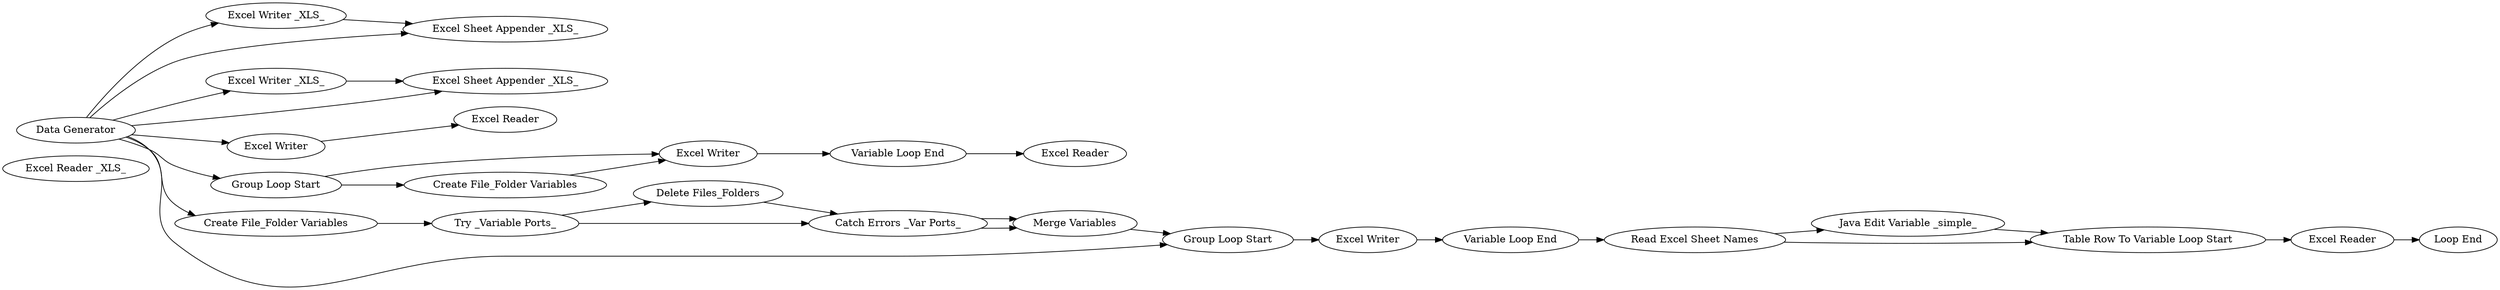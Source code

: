 digraph {
	1 [label="Excel Reader _XLS_"]
	2 [label="Data Generator"]
	3 [label="Excel Writer _XLS_"]
	4 [label="Excel Sheet Appender _XLS_"]
	5 [label="Excel Writer _XLS_"]
	6 [label="Excel Sheet Appender _XLS_"]
	7 [label="Excel Writer"]
	8 [label="Excel Reader"]
	9 [label="Group Loop Start"]
	10 [label="Excel Writer"]
	11 [label="Create File_Folder Variables"]
	12 [label="Variable Loop End"]
	13 [label="Excel Reader"]
	14 [label="Create File_Folder Variables"]
	15 [label="Variable Loop End"]
	16 [label="Group Loop Start"]
	17 [label="Excel Reader"]
	18 [label="Excel Writer"]
	19 [label="Delete Files_Folders"]
	20 [label="Try _Variable Ports_"]
	21 [label="Catch Errors _Var Ports_"]
	22 [label="Merge Variables"]
	23 [label="Read Excel Sheet Names"]
	25 [label="Java Edit Variable _simple_"]
	27 [label="Table Row To Variable Loop Start"]
	28 [label="Loop End"]
	2 -> 3
	2 -> 6
	2 -> 7
	2 -> 4
	2 -> 5
	2 -> 9
	2 -> 14
	2 -> 16
	3 -> 4
	5 -> 6
	7 -> 8
	9 -> 11
	9 -> 10
	10 -> 12
	11 -> 10
	12 -> 13
	14 -> 20
	15 -> 23
	16 -> 18
	17 -> 28
	18 -> 15
	19 -> 21
	20 -> 21
	20 -> 19
	21 -> 22
	21 -> 22
	22 -> 16
	23 -> 27
	23 -> 25
	25 -> 27
	27 -> 17
	rankdir=LR
}
